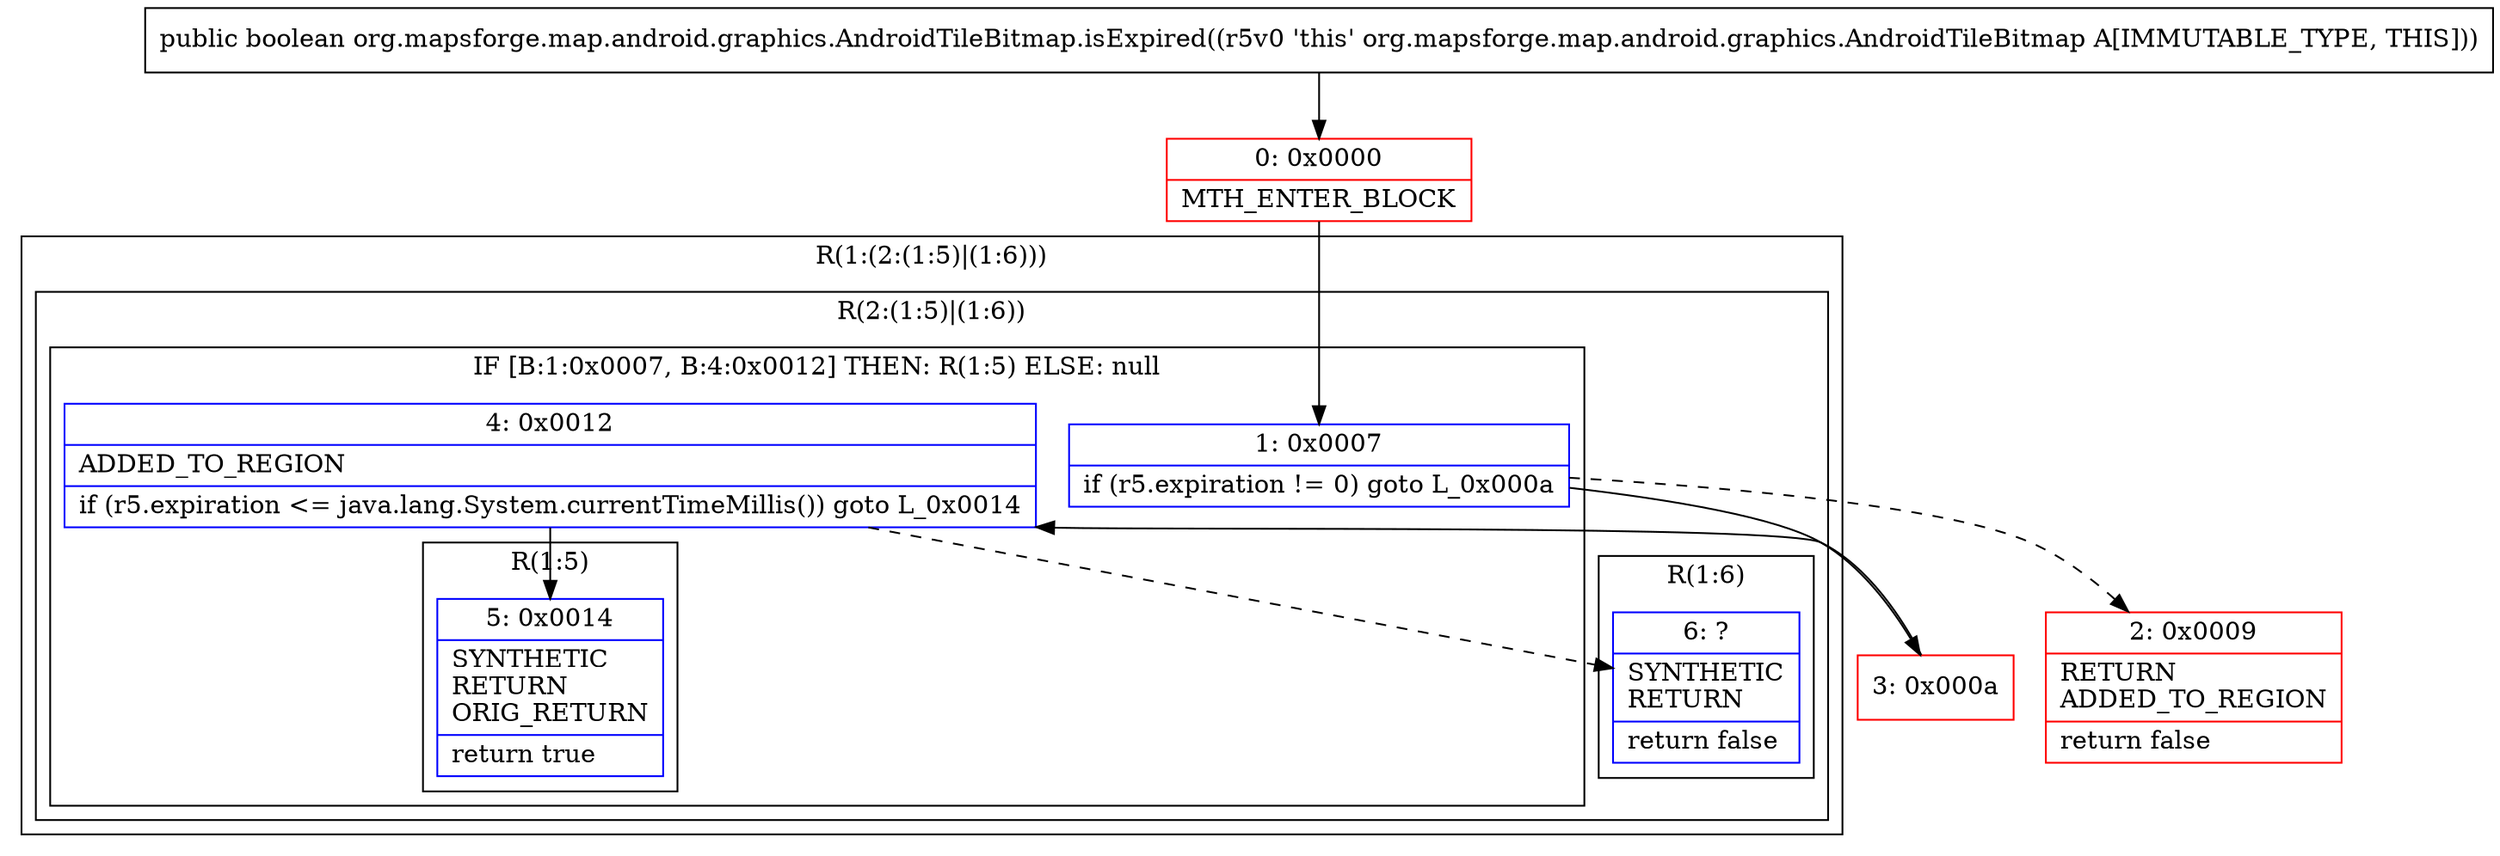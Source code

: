 digraph "CFG fororg.mapsforge.map.android.graphics.AndroidTileBitmap.isExpired()Z" {
subgraph cluster_Region_359323473 {
label = "R(1:(2:(1:5)|(1:6)))";
node [shape=record,color=blue];
subgraph cluster_Region_2106354264 {
label = "R(2:(1:5)|(1:6))";
node [shape=record,color=blue];
subgraph cluster_IfRegion_1951024870 {
label = "IF [B:1:0x0007, B:4:0x0012] THEN: R(1:5) ELSE: null";
node [shape=record,color=blue];
Node_1 [shape=record,label="{1\:\ 0x0007|if (r5.expiration != 0) goto L_0x000a\l}"];
Node_4 [shape=record,label="{4\:\ 0x0012|ADDED_TO_REGION\l|if (r5.expiration \<= java.lang.System.currentTimeMillis()) goto L_0x0014\l}"];
subgraph cluster_Region_975214757 {
label = "R(1:5)";
node [shape=record,color=blue];
Node_5 [shape=record,label="{5\:\ 0x0014|SYNTHETIC\lRETURN\lORIG_RETURN\l|return true\l}"];
}
}
subgraph cluster_Region_2033389807 {
label = "R(1:6)";
node [shape=record,color=blue];
Node_6 [shape=record,label="{6\:\ ?|SYNTHETIC\lRETURN\l|return false\l}"];
}
}
}
Node_0 [shape=record,color=red,label="{0\:\ 0x0000|MTH_ENTER_BLOCK\l}"];
Node_2 [shape=record,color=red,label="{2\:\ 0x0009|RETURN\lADDED_TO_REGION\l|return false\l}"];
Node_3 [shape=record,color=red,label="{3\:\ 0x000a}"];
MethodNode[shape=record,label="{public boolean org.mapsforge.map.android.graphics.AndroidTileBitmap.isExpired((r5v0 'this' org.mapsforge.map.android.graphics.AndroidTileBitmap A[IMMUTABLE_TYPE, THIS])) }"];
MethodNode -> Node_0;
Node_1 -> Node_2[style=dashed];
Node_1 -> Node_3;
Node_4 -> Node_5;
Node_4 -> Node_6[style=dashed];
Node_0 -> Node_1;
Node_3 -> Node_4;
}

